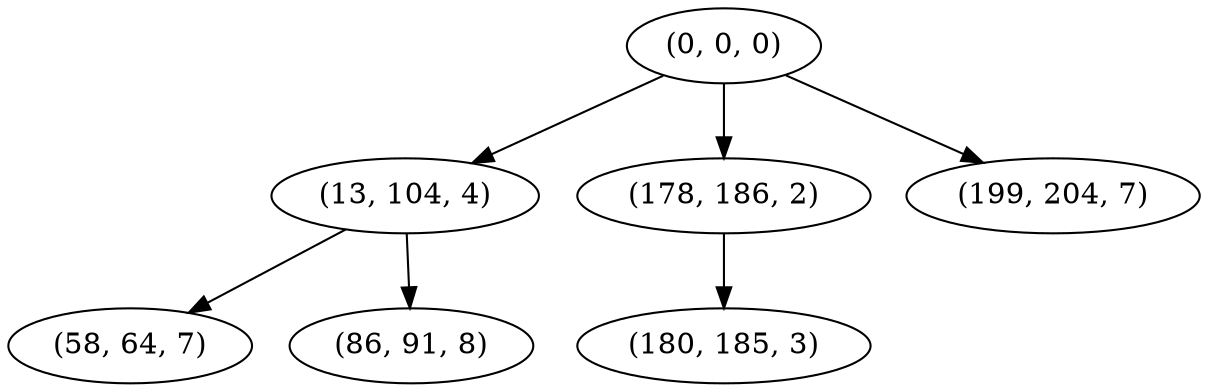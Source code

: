 digraph tree {
    "(0, 0, 0)";
    "(13, 104, 4)";
    "(58, 64, 7)";
    "(86, 91, 8)";
    "(178, 186, 2)";
    "(180, 185, 3)";
    "(199, 204, 7)";
    "(0, 0, 0)" -> "(13, 104, 4)";
    "(0, 0, 0)" -> "(178, 186, 2)";
    "(0, 0, 0)" -> "(199, 204, 7)";
    "(13, 104, 4)" -> "(58, 64, 7)";
    "(13, 104, 4)" -> "(86, 91, 8)";
    "(178, 186, 2)" -> "(180, 185, 3)";
}
